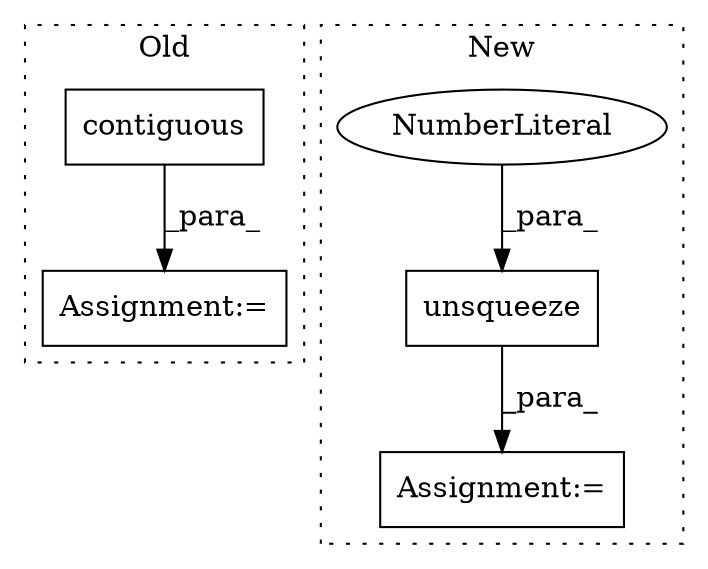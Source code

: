 digraph G {
subgraph cluster0 {
1 [label="contiguous" a="32" s="3634" l="12" shape="box"];
5 [label="Assignment:=" a="7" s="3850" l="1" shape="box"];
label = "Old";
style="dotted";
}
subgraph cluster1 {
2 [label="unsqueeze" a="32" s="4456,4467" l="10,1" shape="box"];
3 [label="NumberLiteral" a="34" s="4466" l="1" shape="ellipse"];
4 [label="Assignment:=" a="7" s="4786" l="1" shape="box"];
label = "New";
style="dotted";
}
1 -> 5 [label="_para_"];
2 -> 4 [label="_para_"];
3 -> 2 [label="_para_"];
}